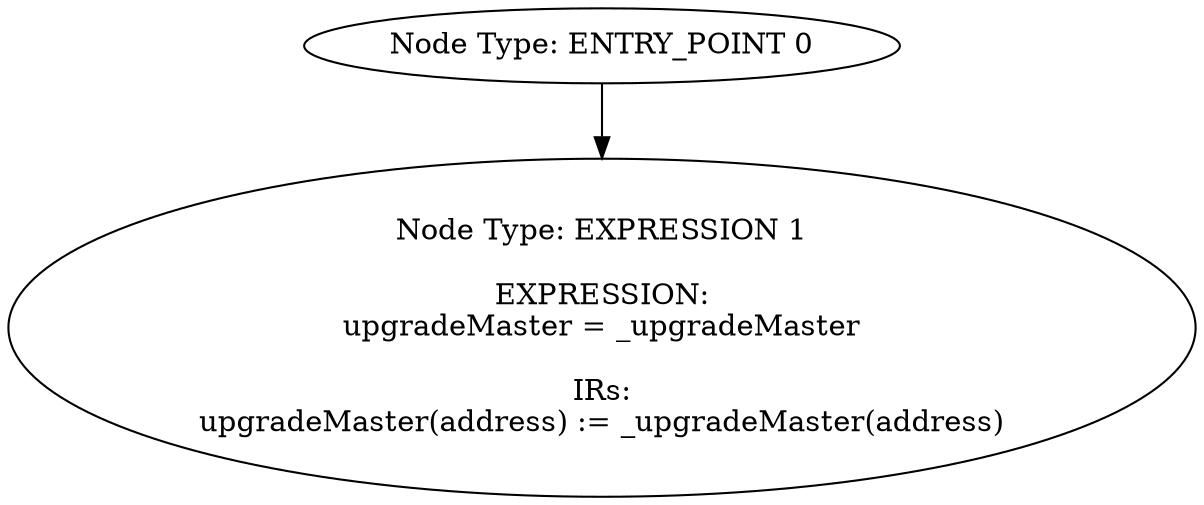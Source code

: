 digraph{
0[label="Node Type: ENTRY_POINT 0
"];
0->1;
1[label="Node Type: EXPRESSION 1

EXPRESSION:
upgradeMaster = _upgradeMaster

IRs:
upgradeMaster(address) := _upgradeMaster(address)"];
}
